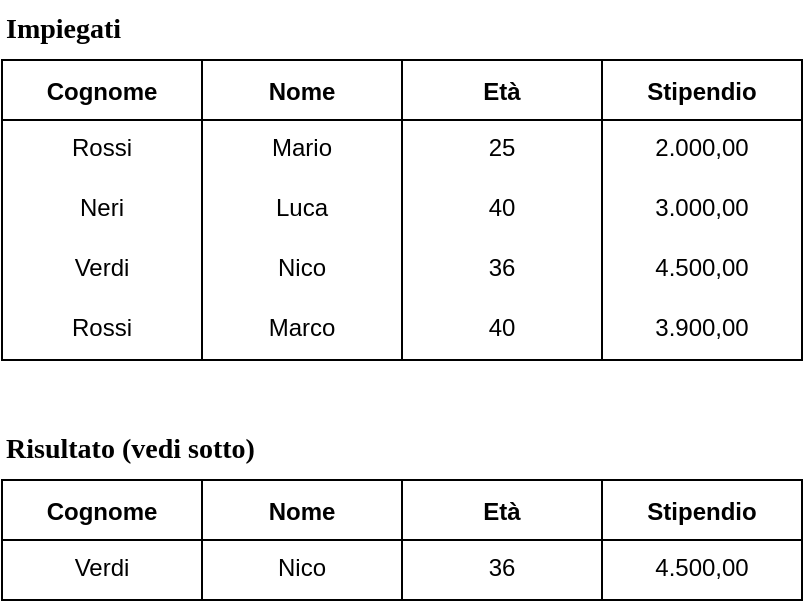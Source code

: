 <mxfile version="20.3.0" type="device"><diagram id="Gh4BnyOryf7dQKJKoOMl" name="Pagina-1"><mxGraphModel dx="813" dy="494" grid="1" gridSize="10" guides="1" tooltips="1" connect="1" arrows="1" fold="1" page="1" pageScale="1" pageWidth="1169" pageHeight="827" math="0" shadow="0"><root><mxCell id="0"/><mxCell id="1" parent="0"/><mxCell id="TSxv6M6groJm6fdtdu3R-57" value="Cognome" style="swimlane;startSize=30;" parent="1" vertex="1"><mxGeometry x="660" y="400" width="100" height="150" as="geometry"/></mxCell><mxCell id="TSxv6M6groJm6fdtdu3R-58" value="Rossi" style="text;strokeColor=none;fillColor=none;spacingLeft=4;spacingRight=4;overflow=hidden;rotatable=0;points=[[0,0.5],[1,0.5]];portConstraint=eastwest;fontSize=12;align=center;" parent="TSxv6M6groJm6fdtdu3R-57" vertex="1"><mxGeometry y="30" width="100" height="30" as="geometry"/></mxCell><mxCell id="TSxv6M6groJm6fdtdu3R-59" value="Neri" style="text;strokeColor=none;fillColor=none;spacingLeft=4;spacingRight=4;overflow=hidden;rotatable=0;points=[[0,0.5],[1,0.5]];portConstraint=eastwest;fontSize=12;align=center;" parent="TSxv6M6groJm6fdtdu3R-57" vertex="1"><mxGeometry y="60" width="100" height="30" as="geometry"/></mxCell><mxCell id="TSxv6M6groJm6fdtdu3R-60" value="Verdi" style="text;strokeColor=none;fillColor=none;spacingLeft=4;spacingRight=4;overflow=hidden;rotatable=0;points=[[0,0.5],[1,0.5]];portConstraint=eastwest;fontSize=12;align=center;" parent="TSxv6M6groJm6fdtdu3R-57" vertex="1"><mxGeometry y="90" width="100" height="30" as="geometry"/></mxCell><mxCell id="TSxv6M6groJm6fdtdu3R-61" value="Nome" style="swimlane;startSize=30;" parent="1" vertex="1"><mxGeometry x="760" y="400" width="100" height="150" as="geometry"/></mxCell><mxCell id="TSxv6M6groJm6fdtdu3R-62" value="Mario" style="text;strokeColor=none;fillColor=none;spacingLeft=4;spacingRight=4;overflow=hidden;rotatable=0;points=[[0,0.5],[1,0.5]];portConstraint=eastwest;fontSize=12;align=center;" parent="TSxv6M6groJm6fdtdu3R-61" vertex="1"><mxGeometry y="30" width="100" height="30" as="geometry"/></mxCell><mxCell id="TSxv6M6groJm6fdtdu3R-63" value="Luca" style="text;strokeColor=none;fillColor=none;spacingLeft=4;spacingRight=4;overflow=hidden;rotatable=0;points=[[0,0.5],[1,0.5]];portConstraint=eastwest;fontSize=12;align=center;" parent="TSxv6M6groJm6fdtdu3R-61" vertex="1"><mxGeometry y="60" width="100" height="30" as="geometry"/></mxCell><mxCell id="TSxv6M6groJm6fdtdu3R-64" value="Nico" style="text;strokeColor=none;fillColor=none;spacingLeft=4;spacingRight=4;overflow=hidden;rotatable=0;points=[[0,0.5],[1,0.5]];portConstraint=eastwest;fontSize=12;align=center;" parent="TSxv6M6groJm6fdtdu3R-61" vertex="1"><mxGeometry y="90" width="100" height="30" as="geometry"/></mxCell><mxCell id="uM3dcFpnhtDMJ4Pp3Cx7-6" value="Marco" style="text;strokeColor=none;fillColor=none;spacingLeft=4;spacingRight=4;overflow=hidden;rotatable=0;points=[[0,0.5],[1,0.5]];portConstraint=eastwest;fontSize=12;align=center;" parent="TSxv6M6groJm6fdtdu3R-61" vertex="1"><mxGeometry y="120" width="100" height="30" as="geometry"/></mxCell><mxCell id="TSxv6M6groJm6fdtdu3R-65" value="Età" style="swimlane;startSize=30;" parent="1" vertex="1"><mxGeometry x="860" y="400" width="100" height="150" as="geometry"/></mxCell><mxCell id="TSxv6M6groJm6fdtdu3R-66" value="25" style="text;strokeColor=none;fillColor=none;spacingLeft=4;spacingRight=4;overflow=hidden;rotatable=0;points=[[0,0.5],[1,0.5]];portConstraint=eastwest;fontSize=12;align=center;" parent="TSxv6M6groJm6fdtdu3R-65" vertex="1"><mxGeometry y="30" width="100" height="30" as="geometry"/></mxCell><mxCell id="TSxv6M6groJm6fdtdu3R-67" value="40" style="text;strokeColor=none;fillColor=none;spacingLeft=4;spacingRight=4;overflow=hidden;rotatable=0;points=[[0,0.5],[1,0.5]];portConstraint=eastwest;fontSize=12;align=center;" parent="TSxv6M6groJm6fdtdu3R-65" vertex="1"><mxGeometry y="60" width="100" height="30" as="geometry"/></mxCell><mxCell id="TSxv6M6groJm6fdtdu3R-68" value="36" style="text;strokeColor=none;fillColor=none;spacingLeft=4;spacingRight=4;overflow=hidden;rotatable=0;points=[[0,0.5],[1,0.5]];portConstraint=eastwest;fontSize=12;align=center;" parent="TSxv6M6groJm6fdtdu3R-65" vertex="1"><mxGeometry y="90" width="100" height="30" as="geometry"/></mxCell><mxCell id="uM3dcFpnhtDMJ4Pp3Cx7-7" value="40" style="text;strokeColor=none;fillColor=none;spacingLeft=4;spacingRight=4;overflow=hidden;rotatable=0;points=[[0,0.5],[1,0.5]];portConstraint=eastwest;fontSize=12;align=center;" parent="TSxv6M6groJm6fdtdu3R-65" vertex="1"><mxGeometry y="120" width="100" height="30" as="geometry"/></mxCell><mxCell id="TSxv6M6groJm6fdtdu3R-69" value="Impiegati" style="text;html=1;align=left;verticalAlign=middle;resizable=0;points=[];autosize=1;strokeColor=none;fillColor=none;fontStyle=1;fontFamily=Times New Roman;fontSize=14;" parent="1" vertex="1"><mxGeometry x="660" y="370" width="80" height="30" as="geometry"/></mxCell><mxCell id="TSxv6M6groJm6fdtdu3R-83" value="Cognome" style="swimlane;startSize=30;" parent="1" vertex="1"><mxGeometry x="660" y="610" width="100" height="60" as="geometry"/></mxCell><mxCell id="TSxv6M6groJm6fdtdu3R-84" value="Verdi" style="text;strokeColor=none;fillColor=none;spacingLeft=4;spacingRight=4;overflow=hidden;rotatable=0;points=[[0,0.5],[1,0.5]];portConstraint=eastwest;fontSize=12;align=center;" parent="TSxv6M6groJm6fdtdu3R-83" vertex="1"><mxGeometry y="30" width="100" height="30" as="geometry"/></mxCell><mxCell id="TSxv6M6groJm6fdtdu3R-87" value="Nome" style="swimlane;startSize=30;" parent="1" vertex="1"><mxGeometry x="760" y="610" width="100" height="60" as="geometry"/></mxCell><mxCell id="TSxv6M6groJm6fdtdu3R-88" value="Nico" style="text;strokeColor=none;fillColor=none;spacingLeft=4;spacingRight=4;overflow=hidden;rotatable=0;points=[[0,0.5],[1,0.5]];portConstraint=eastwest;fontSize=12;align=center;" parent="TSxv6M6groJm6fdtdu3R-87" vertex="1"><mxGeometry y="30" width="100" height="30" as="geometry"/></mxCell><mxCell id="TSxv6M6groJm6fdtdu3R-91" value="Età" style="swimlane;startSize=30;" parent="1" vertex="1"><mxGeometry x="860" y="610" width="100" height="60" as="geometry"/></mxCell><mxCell id="TSxv6M6groJm6fdtdu3R-92" value="36" style="text;strokeColor=none;fillColor=none;spacingLeft=4;spacingRight=4;overflow=hidden;rotatable=0;points=[[0,0.5],[1,0.5]];portConstraint=eastwest;fontSize=12;align=center;" parent="TSxv6M6groJm6fdtdu3R-91" vertex="1"><mxGeometry y="30" width="100" height="30" as="geometry"/></mxCell><mxCell id="TSxv6M6groJm6fdtdu3R-95" value="Risultato (vedi sotto)" style="text;html=1;align=left;verticalAlign=middle;resizable=0;points=[];autosize=1;strokeColor=none;fillColor=none;fontStyle=1;fontFamily=Times New Roman;fontSize=14;" parent="1" vertex="1"><mxGeometry x="660" y="580" width="150" height="30" as="geometry"/></mxCell><mxCell id="uM3dcFpnhtDMJ4Pp3Cx7-1" value="Stipendio" style="swimlane;startSize=30;" parent="1" vertex="1"><mxGeometry x="960" y="400" width="100" height="150" as="geometry"/></mxCell><mxCell id="uM3dcFpnhtDMJ4Pp3Cx7-2" value="2.000,00" style="text;strokeColor=none;fillColor=none;spacingLeft=4;spacingRight=4;overflow=hidden;rotatable=0;points=[[0,0.5],[1,0.5]];portConstraint=eastwest;fontSize=12;align=center;" parent="uM3dcFpnhtDMJ4Pp3Cx7-1" vertex="1"><mxGeometry y="30" width="100" height="30" as="geometry"/></mxCell><mxCell id="uM3dcFpnhtDMJ4Pp3Cx7-3" value="3.000,00" style="text;strokeColor=none;fillColor=none;spacingLeft=4;spacingRight=4;overflow=hidden;rotatable=0;points=[[0,0.5],[1,0.5]];portConstraint=eastwest;fontSize=12;align=center;" parent="uM3dcFpnhtDMJ4Pp3Cx7-1" vertex="1"><mxGeometry y="60" width="100" height="30" as="geometry"/></mxCell><mxCell id="uM3dcFpnhtDMJ4Pp3Cx7-4" value="4.500,00" style="text;strokeColor=none;fillColor=none;spacingLeft=4;spacingRight=4;overflow=hidden;rotatable=0;points=[[0,0.5],[1,0.5]];portConstraint=eastwest;fontSize=12;align=center;" parent="uM3dcFpnhtDMJ4Pp3Cx7-1" vertex="1"><mxGeometry y="90" width="100" height="30" as="geometry"/></mxCell><mxCell id="uM3dcFpnhtDMJ4Pp3Cx7-8" value="3.900,00" style="text;strokeColor=none;fillColor=none;spacingLeft=4;spacingRight=4;overflow=hidden;rotatable=0;points=[[0,0.5],[1,0.5]];portConstraint=eastwest;fontSize=12;align=center;" parent="uM3dcFpnhtDMJ4Pp3Cx7-1" vertex="1"><mxGeometry y="120" width="100" height="30" as="geometry"/></mxCell><mxCell id="uM3dcFpnhtDMJ4Pp3Cx7-5" value="Rossi" style="text;strokeColor=none;fillColor=none;spacingLeft=4;spacingRight=4;overflow=hidden;rotatable=0;points=[[0,0.5],[1,0.5]];portConstraint=eastwest;fontSize=12;align=center;" parent="1" vertex="1"><mxGeometry x="660" y="520" width="100" height="30" as="geometry"/></mxCell><mxCell id="uM3dcFpnhtDMJ4Pp3Cx7-9" value="Stipendio" style="swimlane;startSize=30;" parent="1" vertex="1"><mxGeometry x="960" y="610" width="100" height="60" as="geometry"/></mxCell><mxCell id="uM3dcFpnhtDMJ4Pp3Cx7-10" value="4.500,00" style="text;strokeColor=none;fillColor=none;spacingLeft=4;spacingRight=4;overflow=hidden;rotatable=0;points=[[0,0.5],[1,0.5]];portConstraint=eastwest;fontSize=12;align=center;" parent="uM3dcFpnhtDMJ4Pp3Cx7-9" vertex="1"><mxGeometry y="30" width="100" height="30" as="geometry"/></mxCell></root></mxGraphModel></diagram></mxfile>